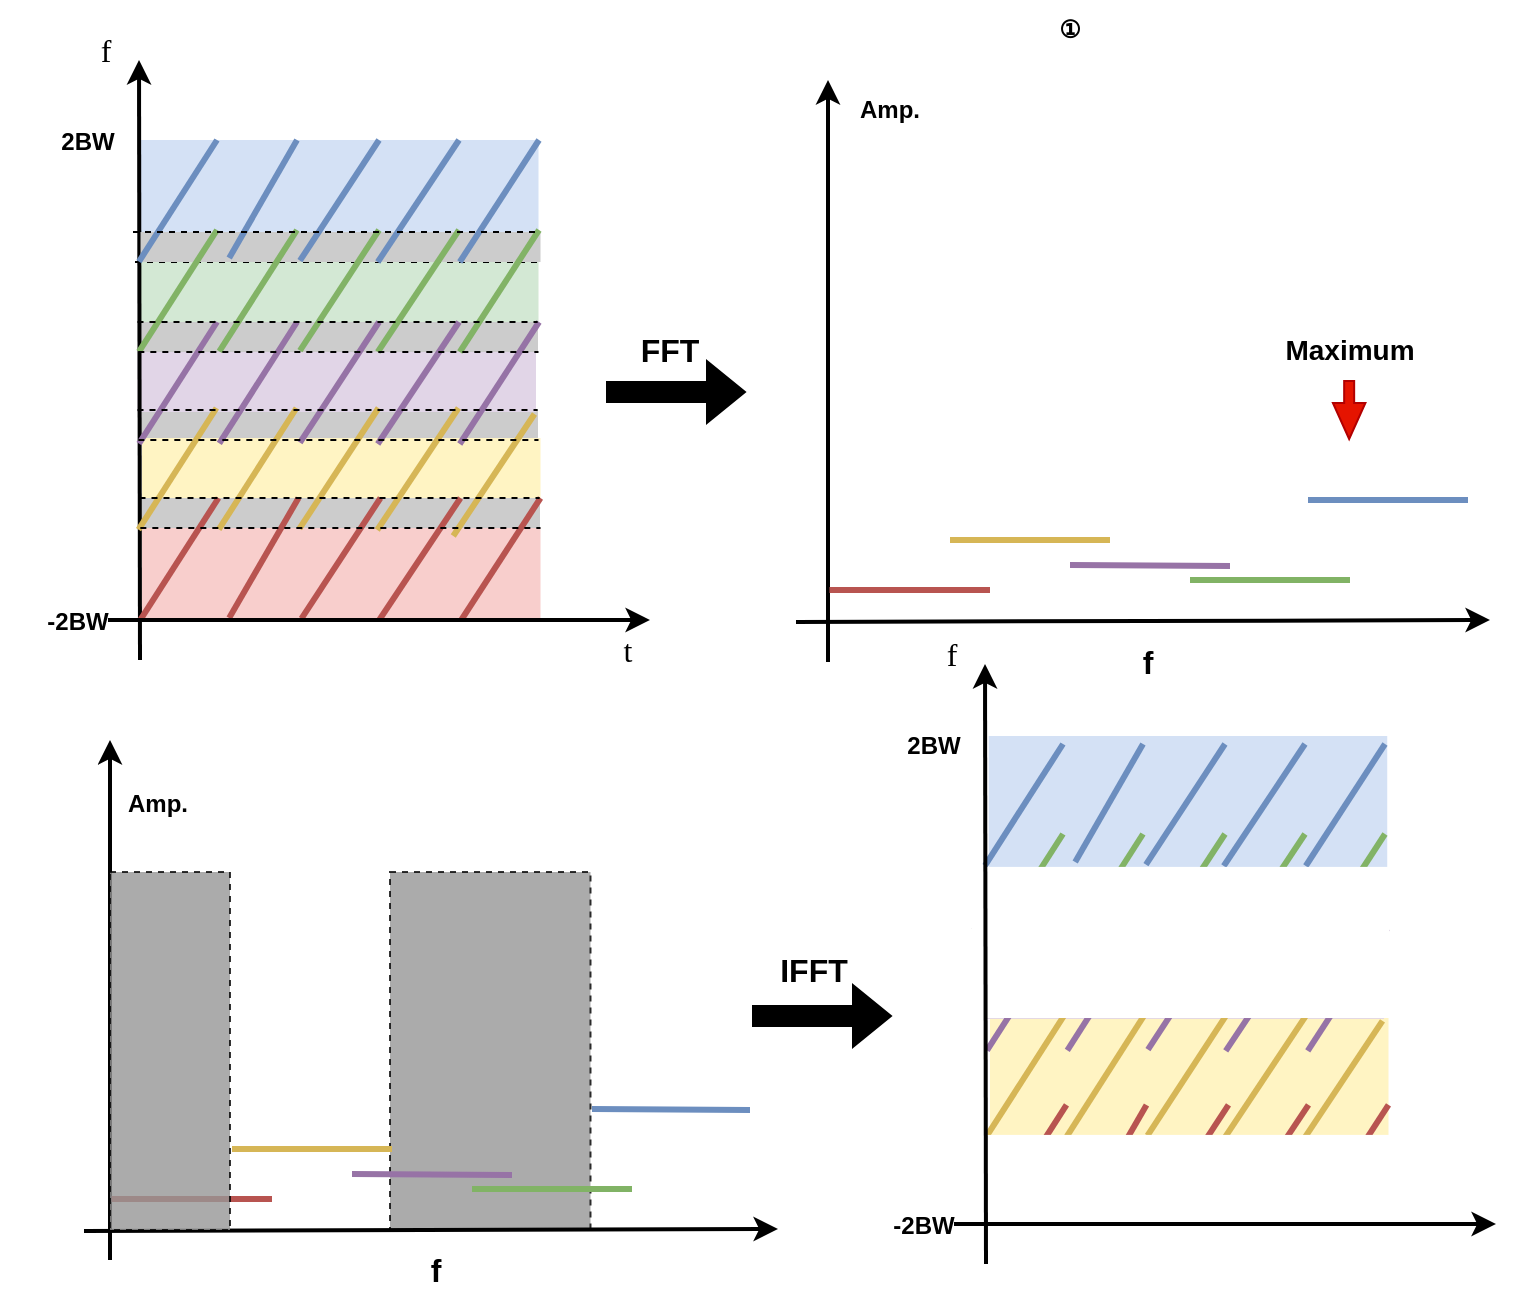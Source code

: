 <mxfile version="24.4.3" type="github">
  <diagram name="第 1 页" id="VxNEleHXGu8UuXWeugi7">
    <mxGraphModel dx="1297" dy="712" grid="1" gridSize="10" guides="1" tooltips="1" connect="1" arrows="1" fold="1" page="1" pageScale="1" pageWidth="827" pageHeight="1169" math="0" shadow="0">
      <root>
        <mxCell id="0" />
        <mxCell id="1" parent="0" />
        <mxCell id="XbkIyCVHTv0LO2_xPqWA-14" value="" style="group;strokeColor=default;fillColor=#969696;fontColor=#ffffff;container=0;dashed=1;opacity=80;" parent="1" vertex="1" connectable="0">
          <mxGeometry x="220" y="486" width="100.25" height="179" as="geometry" />
        </mxCell>
        <mxCell id="XbkIyCVHTv0LO2_xPqWA-61" value="&lt;b&gt;&lt;font style=&quot;font-size: 16px;&quot;&gt;FFT&lt;/font&gt;&lt;/b&gt;" style="text;strokeColor=none;align=center;fillColor=none;html=1;verticalAlign=middle;whiteSpace=wrap;rounded=0;" parent="1" vertex="1">
          <mxGeometry x="330" y="210" width="60" height="30" as="geometry" />
        </mxCell>
        <mxCell id="XbkIyCVHTv0LO2_xPqWA-70" value="" style="endArrow=classic;html=1;rounded=0;strokeWidth=2;" parent="1" edge="1">
          <mxGeometry width="50" height="50" relative="1" as="geometry">
            <mxPoint x="439" y="381" as="sourcePoint" />
            <mxPoint x="439" y="90" as="targetPoint" />
          </mxGeometry>
        </mxCell>
        <mxCell id="XbkIyCVHTv0LO2_xPqWA-98" value="" style="endArrow=classic;html=1;rounded=0;strokeWidth=2;" parent="1" edge="1">
          <mxGeometry width="50" height="50" relative="1" as="geometry">
            <mxPoint x="423" y="361" as="sourcePoint" />
            <mxPoint x="770" y="360" as="targetPoint" />
          </mxGeometry>
        </mxCell>
        <mxCell id="XbkIyCVHTv0LO2_xPqWA-100" value="&lt;font face=&quot;Helvetica&quot;&gt;&lt;b&gt;Amp.&lt;/b&gt;&lt;/font&gt;" style="text;strokeColor=none;align=center;fillColor=none;html=1;verticalAlign=middle;whiteSpace=wrap;rounded=0;" parent="1" vertex="1">
          <mxGeometry x="440" y="90" width="60" height="30" as="geometry" />
        </mxCell>
        <mxCell id="XbkIyCVHTv0LO2_xPqWA-101" value="&lt;font face=&quot;Helvetica&quot; style=&quot;font-size: 16px;&quot;&gt;&lt;b&gt;f&lt;/b&gt;&lt;/font&gt;" style="text;strokeColor=none;align=center;fillColor=none;html=1;verticalAlign=middle;whiteSpace=wrap;rounded=0;" parent="1" vertex="1">
          <mxGeometry x="584.75" y="373.5" width="28" height="14.5" as="geometry" />
        </mxCell>
        <mxCell id="XbkIyCVHTv0LO2_xPqWA-102" value="" style="endArrow=none;html=1;rounded=0;strokeWidth=3;strokeColor=#b85450;exitX=0.008;exitY=0.972;exitDx=0;exitDy=0;exitPerimeter=0;fillColor=#f8cecc;" parent="1" edge="1">
          <mxGeometry width="50" height="50" relative="1" as="geometry">
            <mxPoint x="439.752" y="345" as="sourcePoint" />
            <mxPoint x="520" y="345" as="targetPoint" />
          </mxGeometry>
        </mxCell>
        <mxCell id="XbkIyCVHTv0LO2_xPqWA-103" value="" style="endArrow=none;html=1;rounded=0;strokeWidth=3;strokeColor=#d6b656;exitX=0.008;exitY=0.972;exitDx=0;exitDy=0;exitPerimeter=0;fillColor=#f8cecc;" parent="1" edge="1">
          <mxGeometry width="50" height="50" relative="1" as="geometry">
            <mxPoint x="500.002" y="320" as="sourcePoint" />
            <mxPoint x="580" y="320" as="targetPoint" />
          </mxGeometry>
        </mxCell>
        <mxCell id="XbkIyCVHTv0LO2_xPqWA-104" value="" style="endArrow=none;html=1;rounded=0;strokeWidth=3;strokeColor=#9773a6;exitX=0.008;exitY=0.972;exitDx=0;exitDy=0;exitPerimeter=0;fillColor=#f8cecc;" parent="1" edge="1">
          <mxGeometry width="50" height="50" relative="1" as="geometry">
            <mxPoint x="560.002" y="332.5" as="sourcePoint" />
            <mxPoint x="640" y="333" as="targetPoint" />
          </mxGeometry>
        </mxCell>
        <mxCell id="XbkIyCVHTv0LO2_xPqWA-105" value="" style="endArrow=none;html=1;rounded=0;strokeWidth=3;strokeColor=#81b365;exitX=0.008;exitY=0.972;exitDx=0;exitDy=0;exitPerimeter=0;fillColor=#f8cecc;" parent="1" edge="1">
          <mxGeometry width="50" height="50" relative="1" as="geometry">
            <mxPoint x="620.002" y="340" as="sourcePoint" />
            <mxPoint x="700" y="340" as="targetPoint" />
          </mxGeometry>
        </mxCell>
        <mxCell id="XbkIyCVHTv0LO2_xPqWA-106" value="" style="endArrow=none;html=1;rounded=0;strokeWidth=3;strokeColor=#6c8ebf;exitX=0.008;exitY=0.972;exitDx=0;exitDy=0;exitPerimeter=0;fillColor=#f8cecc;" parent="1" edge="1">
          <mxGeometry width="50" height="50" relative="1" as="geometry">
            <mxPoint x="679.002" y="300" as="sourcePoint" />
            <mxPoint x="759" y="300" as="targetPoint" />
          </mxGeometry>
        </mxCell>
        <mxCell id="31BAXKI34DxPGChQAaCB-2" value="&lt;b&gt;①&lt;/b&gt;" style="text;strokeColor=none;align=center;fillColor=none;html=1;verticalAlign=middle;whiteSpace=wrap;rounded=0;" vertex="1" parent="1">
          <mxGeometry x="530" y="50" width="60" height="30" as="geometry" />
        </mxCell>
        <mxCell id="31BAXKI34DxPGChQAaCB-3" value="" style="endArrow=classic;html=1;rounded=0;strokeWidth=2;" edge="1" parent="1">
          <mxGeometry width="50" height="50" relative="1" as="geometry">
            <mxPoint x="80" y="680" as="sourcePoint" />
            <mxPoint x="80" y="420" as="targetPoint" />
          </mxGeometry>
        </mxCell>
        <mxCell id="31BAXKI34DxPGChQAaCB-4" value="" style="endArrow=classic;html=1;rounded=0;strokeWidth=2;" edge="1" parent="1">
          <mxGeometry width="50" height="50" relative="1" as="geometry">
            <mxPoint x="67" y="665.5" as="sourcePoint" />
            <mxPoint x="414" y="664.5" as="targetPoint" />
          </mxGeometry>
        </mxCell>
        <mxCell id="31BAXKI34DxPGChQAaCB-5" value="&lt;font face=&quot;Helvetica&quot;&gt;&lt;b&gt;Amp.&lt;/b&gt;&lt;/font&gt;" style="text;strokeColor=none;align=center;fillColor=none;html=1;verticalAlign=middle;whiteSpace=wrap;rounded=0;" vertex="1" parent="1">
          <mxGeometry x="74" y="436.5" width="60" height="30" as="geometry" />
        </mxCell>
        <mxCell id="31BAXKI34DxPGChQAaCB-6" value="&lt;font face=&quot;Helvetica&quot; style=&quot;font-size: 16px;&quot;&gt;&lt;b&gt;f&lt;/b&gt;&lt;/font&gt;" style="text;strokeColor=none;align=center;fillColor=none;html=1;verticalAlign=middle;whiteSpace=wrap;rounded=0;" vertex="1" parent="1">
          <mxGeometry x="228.75" y="678" width="28" height="14.5" as="geometry" />
        </mxCell>
        <mxCell id="31BAXKI34DxPGChQAaCB-7" value="" style="endArrow=none;html=1;rounded=0;strokeWidth=3;strokeColor=#b85450;exitX=0.008;exitY=0.972;exitDx=0;exitDy=0;exitPerimeter=0;fillColor=#f8cecc;" edge="1" parent="1">
          <mxGeometry width="50" height="50" relative="1" as="geometry">
            <mxPoint x="80.752" y="649.5" as="sourcePoint" />
            <mxPoint x="161" y="649.5" as="targetPoint" />
          </mxGeometry>
        </mxCell>
        <mxCell id="31BAXKI34DxPGChQAaCB-8" value="" style="endArrow=none;html=1;rounded=0;strokeWidth=3;strokeColor=#d6b656;exitX=0.008;exitY=0.972;exitDx=0;exitDy=0;exitPerimeter=0;fillColor=#f8cecc;" edge="1" parent="1">
          <mxGeometry width="50" height="50" relative="1" as="geometry">
            <mxPoint x="141.002" y="624.5" as="sourcePoint" />
            <mxPoint x="221" y="624.5" as="targetPoint" />
          </mxGeometry>
        </mxCell>
        <mxCell id="31BAXKI34DxPGChQAaCB-9" value="" style="endArrow=none;html=1;rounded=0;strokeWidth=3;strokeColor=#9773a6;exitX=0.008;exitY=0.972;exitDx=0;exitDy=0;exitPerimeter=0;fillColor=#f8cecc;" edge="1" parent="1">
          <mxGeometry width="50" height="50" relative="1" as="geometry">
            <mxPoint x="201.002" y="637" as="sourcePoint" />
            <mxPoint x="281" y="637.5" as="targetPoint" />
          </mxGeometry>
        </mxCell>
        <mxCell id="31BAXKI34DxPGChQAaCB-10" value="" style="endArrow=none;html=1;rounded=0;strokeWidth=3;strokeColor=#81b365;exitX=0.008;exitY=0.972;exitDx=0;exitDy=0;exitPerimeter=0;fillColor=#f8cecc;" edge="1" parent="1">
          <mxGeometry width="50" height="50" relative="1" as="geometry">
            <mxPoint x="261.002" y="644.5" as="sourcePoint" />
            <mxPoint x="341" y="644.5" as="targetPoint" />
          </mxGeometry>
        </mxCell>
        <mxCell id="31BAXKI34DxPGChQAaCB-11" value="" style="endArrow=none;html=1;rounded=0;strokeWidth=3;strokeColor=#6c8ebf;exitX=0.008;exitY=0.972;exitDx=0;exitDy=0;exitPerimeter=0;fillColor=#f8cecc;" edge="1" parent="1">
          <mxGeometry width="50" height="50" relative="1" as="geometry">
            <mxPoint x="321.002" y="604.5" as="sourcePoint" />
            <mxPoint x="400" y="605" as="targetPoint" />
          </mxGeometry>
        </mxCell>
        <mxCell id="31BAXKI34DxPGChQAaCB-12" value="&lt;b&gt;2BW&lt;/b&gt;" style="text;strokeColor=none;align=center;fillColor=none;html=1;verticalAlign=middle;whiteSpace=wrap;rounded=0;" vertex="1" parent="1">
          <mxGeometry x="38.5" y="105.5" width="60" height="30" as="geometry" />
        </mxCell>
        <mxCell id="31BAXKI34DxPGChQAaCB-13" value="&lt;font face=&quot;Times New Roman&quot; style=&quot;font-size: 16px;&quot;&gt;f&lt;/font&gt;" style="text;strokeColor=none;align=center;fillColor=none;html=1;verticalAlign=middle;whiteSpace=wrap;rounded=0;" vertex="1" parent="1">
          <mxGeometry x="47.5" y="60" width="60" height="30" as="geometry" />
        </mxCell>
        <mxCell id="31BAXKI34DxPGChQAaCB-14" value="" style="rounded=0;whiteSpace=wrap;html=1;strokeColor=none;container=0;" vertex="1" parent="1">
          <mxGeometry x="25" y="140" width="200.5" height="10" as="geometry" />
        </mxCell>
        <mxCell id="31BAXKI34DxPGChQAaCB-15" value="" style="group;strokeColor=none;" vertex="1" connectable="0" parent="1">
          <mxGeometry x="54.5" y="80" width="295.5" height="320" as="geometry" />
        </mxCell>
        <mxCell id="31BAXKI34DxPGChQAaCB-16" value="" style="group;strokeColor=none;fillColor=#CCCCCC;fontColor=#ffffff;container=0;" vertex="1" connectable="0" parent="31BAXKI34DxPGChQAaCB-15">
          <mxGeometry x="40.5" y="219" width="200" height="15" as="geometry" />
        </mxCell>
        <mxCell id="31BAXKI34DxPGChQAaCB-17" value="" style="group;strokeColor=none;fillColor=#CCCCCC;fontColor=#ffffff;container=0;" vertex="1" connectable="0" parent="31BAXKI34DxPGChQAaCB-15">
          <mxGeometry x="39.5" y="175" width="200" height="15" as="geometry" />
        </mxCell>
        <mxCell id="31BAXKI34DxPGChQAaCB-18" value="" style="group;strokeColor=none;fillColor=#CCCCCC;fontColor=#ffffff;container=0;" vertex="1" connectable="0" parent="31BAXKI34DxPGChQAaCB-15">
          <mxGeometry x="39.5" y="131" width="200" height="15" as="geometry" />
        </mxCell>
        <mxCell id="31BAXKI34DxPGChQAaCB-19" value="" style="rounded=0;whiteSpace=wrap;html=1;fillColor=#F8CECC;strokeColor=none;container=0;" vertex="1" parent="31BAXKI34DxPGChQAaCB-15">
          <mxGeometry x="41.502" y="234" width="199.25" height="45" as="geometry" />
        </mxCell>
        <mxCell id="31BAXKI34DxPGChQAaCB-20" value="" style="rounded=0;whiteSpace=wrap;html=1;fillColor=#FFF4C3;strokeColor=none;container=0;" vertex="1" parent="31BAXKI34DxPGChQAaCB-15">
          <mxGeometry x="41.502" y="189" width="199.25" height="30" as="geometry" />
        </mxCell>
        <mxCell id="31BAXKI34DxPGChQAaCB-21" value="" style="rounded=0;whiteSpace=wrap;html=1;fillColor=#E1D5E7;strokeColor=none;container=0;" vertex="1" parent="31BAXKI34DxPGChQAaCB-15">
          <mxGeometry x="39.252" y="146" width="199.25" height="30" as="geometry" />
        </mxCell>
        <mxCell id="31BAXKI34DxPGChQAaCB-22" value="" style="rounded=0;whiteSpace=wrap;html=1;fillColor=#D4E1F5;strokeColor=none;container=0;" vertex="1" parent="31BAXKI34DxPGChQAaCB-15">
          <mxGeometry x="40.502" y="40" width="199.25" height="46" as="geometry" />
        </mxCell>
        <mxCell id="31BAXKI34DxPGChQAaCB-23" value="" style="rounded=0;whiteSpace=wrap;html=1;fillColor=#D3E8D4;strokeColor=none;container=0;" vertex="1" parent="31BAXKI34DxPGChQAaCB-15">
          <mxGeometry x="40.502" y="101" width="199.25" height="30" as="geometry" />
        </mxCell>
        <mxCell id="31BAXKI34DxPGChQAaCB-24" value="" style="endArrow=none;dashed=1;html=1;rounded=0;strokeColor=#000000;" edge="1" parent="31BAXKI34DxPGChQAaCB-15">
          <mxGeometry width="50" height="50" relative="1" as="geometry">
            <mxPoint x="38" y="101" as="sourcePoint" />
            <mxPoint x="240" y="101" as="targetPoint" />
          </mxGeometry>
        </mxCell>
        <mxCell id="31BAXKI34DxPGChQAaCB-25" value="" style="endArrow=none;html=1;rounded=0;strokeWidth=3;strokeColor=#d6b656;fillColor=#fff2cc;" edge="1" parent="31BAXKI34DxPGChQAaCB-15">
          <mxGeometry width="50" height="50" relative="1" as="geometry">
            <mxPoint x="197.12" y="238" as="sourcePoint" />
            <mxPoint x="237.75" y="177" as="targetPoint" />
          </mxGeometry>
        </mxCell>
        <mxCell id="31BAXKI34DxPGChQAaCB-26" value="" style="endArrow=classic;html=1;rounded=0;strokeWidth=2;" edge="1" parent="31BAXKI34DxPGChQAaCB-15">
          <mxGeometry width="50" height="50" relative="1" as="geometry">
            <mxPoint x="40.5" y="300" as="sourcePoint" />
            <mxPoint x="40" as="targetPoint" />
          </mxGeometry>
        </mxCell>
        <mxCell id="31BAXKI34DxPGChQAaCB-27" value="" style="group;strokeColor=none;fillColor=#CCCCCC;fontColor=#ffffff;container=0;" vertex="1" connectable="0" parent="31BAXKI34DxPGChQAaCB-15">
          <mxGeometry x="40.75" y="86" width="200" height="15" as="geometry" />
        </mxCell>
        <mxCell id="31BAXKI34DxPGChQAaCB-30" value="" style="endArrow=none;html=1;rounded=0;strokeWidth=3;strokeColor=#6c8ebf;exitX=0.008;exitY=0.972;exitDx=0;exitDy=0;exitPerimeter=0;fillColor=#dae8fc;" edge="1" parent="31BAXKI34DxPGChQAaCB-15">
          <mxGeometry width="50" height="50" relative="1" as="geometry">
            <mxPoint x="40.002" y="100.76" as="sourcePoint" />
            <mxPoint x="79" y="40" as="targetPoint" />
          </mxGeometry>
        </mxCell>
        <mxCell id="31BAXKI34DxPGChQAaCB-31" value="" style="endArrow=none;html=1;rounded=0;strokeWidth=3;strokeColor=#6c8ebf;exitX=0.127;exitY=0.984;exitDx=0;exitDy=0;exitPerimeter=0;fillColor=#dae8fc;" edge="1" parent="31BAXKI34DxPGChQAaCB-15">
          <mxGeometry width="50" height="50" relative="1" as="geometry">
            <mxPoint x="85.08" y="99.04" as="sourcePoint" />
            <mxPoint x="119" y="40" as="targetPoint" />
          </mxGeometry>
        </mxCell>
        <mxCell id="31BAXKI34DxPGChQAaCB-32" value="" style="endArrow=none;html=1;rounded=0;strokeWidth=3;strokeColor=#6c8ebf;exitX=0.264;exitY=0.979;exitDx=0;exitDy=0;exitPerimeter=0;fillColor=#dae8fc;" edge="1" parent="31BAXKI34DxPGChQAaCB-15">
          <mxGeometry width="50" height="50" relative="1" as="geometry">
            <mxPoint x="120.476" y="100.32" as="sourcePoint" />
            <mxPoint x="160" y="40" as="targetPoint" />
          </mxGeometry>
        </mxCell>
        <mxCell id="31BAXKI34DxPGChQAaCB-33" value="" style="endArrow=none;html=1;rounded=0;strokeWidth=3;strokeColor=#6c8ebf;fillColor=#dae8fc;" edge="1" parent="31BAXKI34DxPGChQAaCB-15">
          <mxGeometry width="50" height="50" relative="1" as="geometry">
            <mxPoint x="159.37" y="101" as="sourcePoint" />
            <mxPoint x="200" y="40" as="targetPoint" />
          </mxGeometry>
        </mxCell>
        <mxCell id="31BAXKI34DxPGChQAaCB-34" value="" style="endArrow=none;html=1;rounded=0;strokeWidth=3;strokeColor=#6c8ebf;fillColor=#dae8fc;" edge="1" parent="31BAXKI34DxPGChQAaCB-15">
          <mxGeometry width="50" height="50" relative="1" as="geometry">
            <mxPoint x="200.37" y="101" as="sourcePoint" />
            <mxPoint x="240" y="40" as="targetPoint" />
          </mxGeometry>
        </mxCell>
        <mxCell id="31BAXKI34DxPGChQAaCB-35" value="" style="endArrow=none;html=1;rounded=0;strokeWidth=3;strokeColor=#82b366;exitX=0.008;exitY=0.972;exitDx=0;exitDy=0;exitPerimeter=0;fillColor=#d5e8d4;" edge="1" parent="31BAXKI34DxPGChQAaCB-15">
          <mxGeometry width="50" height="50" relative="1" as="geometry">
            <mxPoint x="40.002" y="145.76" as="sourcePoint" />
            <mxPoint x="79" y="85" as="targetPoint" />
          </mxGeometry>
        </mxCell>
        <mxCell id="31BAXKI34DxPGChQAaCB-36" value="" style="endArrow=none;html=1;rounded=0;strokeWidth=3;strokeColor=#82b366;exitX=0.127;exitY=0.984;exitDx=0;exitDy=0;exitPerimeter=0;fillColor=#d5e8d4;" edge="1" parent="31BAXKI34DxPGChQAaCB-15">
          <mxGeometry width="50" height="50" relative="1" as="geometry">
            <mxPoint x="80.153" y="145.72" as="sourcePoint" />
            <mxPoint x="119" y="85" as="targetPoint" />
          </mxGeometry>
        </mxCell>
        <mxCell id="31BAXKI34DxPGChQAaCB-37" value="" style="endArrow=none;html=1;rounded=0;strokeWidth=3;strokeColor=#82b366;exitX=0.264;exitY=0.979;exitDx=0;exitDy=0;exitPerimeter=0;fillColor=#d5e8d4;" edge="1" parent="31BAXKI34DxPGChQAaCB-15">
          <mxGeometry width="50" height="50" relative="1" as="geometry">
            <mxPoint x="120.476" y="145.32" as="sourcePoint" />
            <mxPoint x="160" y="85" as="targetPoint" />
          </mxGeometry>
        </mxCell>
        <mxCell id="31BAXKI34DxPGChQAaCB-38" value="" style="endArrow=none;html=1;rounded=0;strokeWidth=3;strokeColor=#82b366;fillColor=#d5e8d4;" edge="1" parent="31BAXKI34DxPGChQAaCB-15">
          <mxGeometry width="50" height="50" relative="1" as="geometry">
            <mxPoint x="159.37" y="146" as="sourcePoint" />
            <mxPoint x="200" y="85" as="targetPoint" />
          </mxGeometry>
        </mxCell>
        <mxCell id="31BAXKI34DxPGChQAaCB-39" value="" style="endArrow=none;html=1;rounded=0;strokeWidth=3;strokeColor=#82b366;fillColor=#d5e8d4;" edge="1" parent="31BAXKI34DxPGChQAaCB-15">
          <mxGeometry width="50" height="50" relative="1" as="geometry">
            <mxPoint x="200.37" y="146" as="sourcePoint" />
            <mxPoint x="240" y="85" as="targetPoint" />
          </mxGeometry>
        </mxCell>
        <mxCell id="31BAXKI34DxPGChQAaCB-40" value="" style="endArrow=none;html=1;rounded=0;strokeWidth=3;strokeColor=#9673a6;exitX=0.008;exitY=0.972;exitDx=0;exitDy=0;exitPerimeter=0;fillColor=#e1d5e7;" edge="1" parent="31BAXKI34DxPGChQAaCB-15">
          <mxGeometry width="50" height="50" relative="1" as="geometry">
            <mxPoint x="40.002" y="191.76" as="sourcePoint" />
            <mxPoint x="79" y="131" as="targetPoint" />
          </mxGeometry>
        </mxCell>
        <mxCell id="31BAXKI34DxPGChQAaCB-41" value="" style="endArrow=none;html=1;rounded=0;strokeWidth=3;strokeColor=#9673a6;exitX=0.127;exitY=0.984;exitDx=0;exitDy=0;exitPerimeter=0;fillColor=#e1d5e7;" edge="1" parent="31BAXKI34DxPGChQAaCB-15">
          <mxGeometry width="50" height="50" relative="1" as="geometry">
            <mxPoint x="80.153" y="191.72" as="sourcePoint" />
            <mxPoint x="119" y="131" as="targetPoint" />
          </mxGeometry>
        </mxCell>
        <mxCell id="31BAXKI34DxPGChQAaCB-42" value="" style="endArrow=none;html=1;rounded=0;strokeWidth=3;strokeColor=#9673a6;exitX=0.264;exitY=0.979;exitDx=0;exitDy=0;exitPerimeter=0;fillColor=#e1d5e7;" edge="1" parent="31BAXKI34DxPGChQAaCB-15">
          <mxGeometry width="50" height="50" relative="1" as="geometry">
            <mxPoint x="120.476" y="191.32" as="sourcePoint" />
            <mxPoint x="160" y="131" as="targetPoint" />
          </mxGeometry>
        </mxCell>
        <mxCell id="31BAXKI34DxPGChQAaCB-43" value="" style="endArrow=none;html=1;rounded=0;strokeWidth=3;strokeColor=#9673a6;fillColor=#e1d5e7;" edge="1" parent="31BAXKI34DxPGChQAaCB-15">
          <mxGeometry width="50" height="50" relative="1" as="geometry">
            <mxPoint x="159.37" y="192" as="sourcePoint" />
            <mxPoint x="200" y="131" as="targetPoint" />
          </mxGeometry>
        </mxCell>
        <mxCell id="31BAXKI34DxPGChQAaCB-44" value="" style="endArrow=none;html=1;rounded=0;strokeWidth=3;strokeColor=#9673a6;fillColor=#e1d5e7;" edge="1" parent="31BAXKI34DxPGChQAaCB-15">
          <mxGeometry width="50" height="50" relative="1" as="geometry">
            <mxPoint x="200.37" y="192" as="sourcePoint" />
            <mxPoint x="240" y="131" as="targetPoint" />
          </mxGeometry>
        </mxCell>
        <mxCell id="31BAXKI34DxPGChQAaCB-45" value="" style="endArrow=none;html=1;rounded=0;strokeWidth=3;strokeColor=#d6b656;exitX=0.008;exitY=0.972;exitDx=0;exitDy=0;exitPerimeter=0;fillColor=#fff2cc;" edge="1" parent="31BAXKI34DxPGChQAaCB-15">
          <mxGeometry width="50" height="50" relative="1" as="geometry">
            <mxPoint x="39.752" y="234.76" as="sourcePoint" />
            <mxPoint x="78.75" y="174" as="targetPoint" />
          </mxGeometry>
        </mxCell>
        <mxCell id="31BAXKI34DxPGChQAaCB-46" value="" style="endArrow=none;html=1;rounded=0;strokeWidth=3;strokeColor=#d6b656;exitX=0.127;exitY=0.984;exitDx=0;exitDy=0;exitPerimeter=0;fillColor=#fff2cc;" edge="1" parent="31BAXKI34DxPGChQAaCB-15">
          <mxGeometry width="50" height="50" relative="1" as="geometry">
            <mxPoint x="79.903" y="234.72" as="sourcePoint" />
            <mxPoint x="118.75" y="174" as="targetPoint" />
          </mxGeometry>
        </mxCell>
        <mxCell id="31BAXKI34DxPGChQAaCB-47" value="" style="endArrow=none;html=1;rounded=0;strokeWidth=3;strokeColor=#d6b656;exitX=0.264;exitY=0.979;exitDx=0;exitDy=0;exitPerimeter=0;fillColor=#fff2cc;" edge="1" parent="31BAXKI34DxPGChQAaCB-15">
          <mxGeometry width="50" height="50" relative="1" as="geometry">
            <mxPoint x="120.226" y="234.32" as="sourcePoint" />
            <mxPoint x="159.75" y="174" as="targetPoint" />
          </mxGeometry>
        </mxCell>
        <mxCell id="31BAXKI34DxPGChQAaCB-48" value="" style="endArrow=none;html=1;rounded=0;strokeWidth=3;strokeColor=#d6b656;fillColor=#fff2cc;" edge="1" parent="31BAXKI34DxPGChQAaCB-15">
          <mxGeometry width="50" height="50" relative="1" as="geometry">
            <mxPoint x="159.12" y="235" as="sourcePoint" />
            <mxPoint x="199.75" y="174" as="targetPoint" />
          </mxGeometry>
        </mxCell>
        <mxCell id="31BAXKI34DxPGChQAaCB-49" value="" style="endArrow=none;html=1;rounded=0;strokeWidth=3;strokeColor=#b85450;exitX=0.008;exitY=0.972;exitDx=0;exitDy=0;exitPerimeter=0;fillColor=#f8cecc;" edge="1" parent="31BAXKI34DxPGChQAaCB-15">
          <mxGeometry width="50" height="50" relative="1" as="geometry">
            <mxPoint x="40.752" y="279.76" as="sourcePoint" />
            <mxPoint x="79.75" y="219" as="targetPoint" />
          </mxGeometry>
        </mxCell>
        <mxCell id="31BAXKI34DxPGChQAaCB-50" value="" style="endArrow=none;html=1;rounded=0;strokeWidth=3;strokeColor=#b85450;exitX=0.127;exitY=0.984;exitDx=0;exitDy=0;exitPerimeter=0;fillColor=#f8cecc;" edge="1" parent="31BAXKI34DxPGChQAaCB-15">
          <mxGeometry width="50" height="50" relative="1" as="geometry">
            <mxPoint x="85.08" y="279.04" as="sourcePoint" />
            <mxPoint x="119.75" y="219" as="targetPoint" />
          </mxGeometry>
        </mxCell>
        <mxCell id="31BAXKI34DxPGChQAaCB-51" value="" style="endArrow=none;html=1;rounded=0;strokeWidth=3;strokeColor=#b85450;exitX=0.264;exitY=0.979;exitDx=0;exitDy=0;exitPerimeter=0;fillColor=#f8cecc;" edge="1" parent="31BAXKI34DxPGChQAaCB-15">
          <mxGeometry width="50" height="50" relative="1" as="geometry">
            <mxPoint x="121.226" y="279.32" as="sourcePoint" />
            <mxPoint x="160.75" y="219" as="targetPoint" />
          </mxGeometry>
        </mxCell>
        <mxCell id="31BAXKI34DxPGChQAaCB-52" value="" style="endArrow=none;html=1;rounded=0;strokeWidth=3;strokeColor=#b85450;fillColor=#f8cecc;" edge="1" parent="31BAXKI34DxPGChQAaCB-15">
          <mxGeometry width="50" height="50" relative="1" as="geometry">
            <mxPoint x="160.12" y="280" as="sourcePoint" />
            <mxPoint x="200.75" y="219" as="targetPoint" />
          </mxGeometry>
        </mxCell>
        <mxCell id="31BAXKI34DxPGChQAaCB-53" value="" style="endArrow=none;html=1;rounded=0;strokeWidth=3;strokeColor=#b85450;fillColor=#f8cecc;" edge="1" parent="31BAXKI34DxPGChQAaCB-15">
          <mxGeometry width="50" height="50" relative="1" as="geometry">
            <mxPoint x="201.12" y="280" as="sourcePoint" />
            <mxPoint x="240.75" y="219" as="targetPoint" />
          </mxGeometry>
        </mxCell>
        <mxCell id="31BAXKI34DxPGChQAaCB-54" value="" style="endArrow=none;html=1;rounded=0;strokeWidth=3;strokeColor=#6c8ebf;exitX=0.127;exitY=0.984;exitDx=0;exitDy=0;exitPerimeter=0;fillColor=#dae8fc;" edge="1" parent="31BAXKI34DxPGChQAaCB-15">
          <mxGeometry width="50" height="50" relative="1" as="geometry">
            <mxPoint x="80.153" y="100.72" as="sourcePoint" />
            <mxPoint x="80.618" y="100.0" as="targetPoint" />
          </mxGeometry>
        </mxCell>
        <mxCell id="31BAXKI34DxPGChQAaCB-57" value="" style="endArrow=none;html=1;rounded=0;strokeWidth=3;strokeColor=#b85450;exitX=0.127;exitY=0.984;exitDx=0;exitDy=0;exitPerimeter=0;fillColor=#f8cecc;" edge="1" parent="31BAXKI34DxPGChQAaCB-15">
          <mxGeometry width="50" height="50" relative="1" as="geometry">
            <mxPoint x="80.903" y="279.72" as="sourcePoint" />
            <mxPoint x="80.723" y="280" as="targetPoint" />
          </mxGeometry>
        </mxCell>
        <mxCell id="31BAXKI34DxPGChQAaCB-58" value="" style="endArrow=none;dashed=1;html=1;rounded=0;strokeColor=#000000;" edge="1" parent="31BAXKI34DxPGChQAaCB-15">
          <mxGeometry width="50" height="50" relative="1" as="geometry">
            <mxPoint x="37" y="86" as="sourcePoint" />
            <mxPoint x="240" y="86" as="targetPoint" />
          </mxGeometry>
        </mxCell>
        <mxCell id="31BAXKI34DxPGChQAaCB-59" value="" style="endArrow=classic;html=1;rounded=0;strokeWidth=2;" edge="1" parent="31BAXKI34DxPGChQAaCB-15">
          <mxGeometry width="50" height="50" relative="1" as="geometry">
            <mxPoint x="24.5" y="280" as="sourcePoint" />
            <mxPoint x="295.5" y="280" as="targetPoint" />
          </mxGeometry>
        </mxCell>
        <mxCell id="31BAXKI34DxPGChQAaCB-60" value="" style="endArrow=none;dashed=1;html=1;rounded=0;strokeColor=#000000;" edge="1" parent="31BAXKI34DxPGChQAaCB-15">
          <mxGeometry width="50" height="50" relative="1" as="geometry">
            <mxPoint x="40.252" y="219" as="sourcePoint" />
            <mxPoint x="240.337" y="219" as="targetPoint" />
          </mxGeometry>
        </mxCell>
        <mxCell id="31BAXKI34DxPGChQAaCB-61" value="" style="endArrow=none;dashed=1;html=1;rounded=0;strokeColor=#000000;" edge="1" parent="31BAXKI34DxPGChQAaCB-15">
          <mxGeometry width="50" height="50" relative="1" as="geometry">
            <mxPoint x="40.667" y="234" as="sourcePoint" />
            <mxPoint x="240.752" y="234" as="targetPoint" />
          </mxGeometry>
        </mxCell>
        <mxCell id="31BAXKI34DxPGChQAaCB-62" value="" style="endArrow=none;dashed=1;html=1;rounded=0;strokeColor=#000000;" edge="1" parent="31BAXKI34DxPGChQAaCB-15">
          <mxGeometry width="50" height="50" relative="1" as="geometry">
            <mxPoint x="39.252" y="175" as="sourcePoint" />
            <mxPoint x="239.337" y="175" as="targetPoint" />
          </mxGeometry>
        </mxCell>
        <mxCell id="31BAXKI34DxPGChQAaCB-63" value="" style="endArrow=none;dashed=1;html=1;rounded=0;strokeColor=#000000;" edge="1" parent="31BAXKI34DxPGChQAaCB-15">
          <mxGeometry width="50" height="50" relative="1" as="geometry">
            <mxPoint x="39.667" y="190" as="sourcePoint" />
            <mxPoint x="239.752" y="190" as="targetPoint" />
          </mxGeometry>
        </mxCell>
        <mxCell id="31BAXKI34DxPGChQAaCB-64" value="" style="endArrow=none;dashed=1;html=1;rounded=0;strokeColor=#000000;" edge="1" parent="31BAXKI34DxPGChQAaCB-15">
          <mxGeometry width="50" height="50" relative="1" as="geometry">
            <mxPoint x="39.252" y="131" as="sourcePoint" />
            <mxPoint x="239.337" y="131" as="targetPoint" />
          </mxGeometry>
        </mxCell>
        <mxCell id="31BAXKI34DxPGChQAaCB-65" value="" style="endArrow=none;dashed=1;html=1;rounded=0;strokeColor=#000000;" edge="1" parent="31BAXKI34DxPGChQAaCB-15">
          <mxGeometry width="50" height="50" relative="1" as="geometry">
            <mxPoint x="39.667" y="146" as="sourcePoint" />
            <mxPoint x="239.752" y="146" as="targetPoint" />
          </mxGeometry>
        </mxCell>
        <mxCell id="31BAXKI34DxPGChQAaCB-68" value="&lt;b&gt;-2BW&lt;/b&gt;" style="text;strokeColor=none;align=center;fillColor=none;html=1;verticalAlign=middle;whiteSpace=wrap;rounded=0;" vertex="1" parent="31BAXKI34DxPGChQAaCB-15">
          <mxGeometry x="-20.75" y="266" width="60" height="30" as="geometry" />
        </mxCell>
        <mxCell id="31BAXKI34DxPGChQAaCB-70" value="&lt;font face=&quot;Times New Roman&quot; style=&quot;font-size: 16px;&quot;&gt;t&lt;/font&gt;" style="text;strokeColor=none;align=center;fillColor=none;html=1;verticalAlign=middle;whiteSpace=wrap;rounded=0;" vertex="1" parent="1">
          <mxGeometry x="309" y="360" width="60" height="30" as="geometry" />
        </mxCell>
        <mxCell id="31BAXKI34DxPGChQAaCB-77" value="&lt;b style=&quot;&quot;&gt;&lt;font style=&quot;font-size: 14px;&quot;&gt;Maximum&lt;/font&gt;&lt;/b&gt;" style="text;strokeColor=none;align=center;fillColor=none;html=1;verticalAlign=middle;whiteSpace=wrap;rounded=0;" vertex="1" parent="1">
          <mxGeometry x="670" y="210" width="60" height="30" as="geometry" />
        </mxCell>
        <mxCell id="31BAXKI34DxPGChQAaCB-78" value="" style="shape=flexArrow;endArrow=classic;html=1;rounded=0;width=5;endSize=5.67;endWidth=10.241;fillColor=#e51400;strokeColor=#B20000;" edge="1" parent="1">
          <mxGeometry width="50" height="50" relative="1" as="geometry">
            <mxPoint x="699.58" y="240" as="sourcePoint" />
            <mxPoint x="699.58" y="270" as="targetPoint" />
          </mxGeometry>
        </mxCell>
        <mxCell id="31BAXKI34DxPGChQAaCB-80" value="&lt;b&gt;&lt;font style=&quot;font-size: 16px;&quot;&gt;IFFT&lt;/font&gt;&lt;/b&gt;" style="text;strokeColor=none;align=center;fillColor=none;html=1;verticalAlign=middle;whiteSpace=wrap;rounded=0;" vertex="1" parent="1">
          <mxGeometry x="401.5" y="520" width="60" height="30" as="geometry" />
        </mxCell>
        <mxCell id="31BAXKI34DxPGChQAaCB-81" value="&lt;b&gt;2BW&lt;/b&gt;" style="text;strokeColor=none;align=center;fillColor=none;html=1;verticalAlign=middle;whiteSpace=wrap;rounded=0;" vertex="1" parent="1">
          <mxGeometry x="461.5" y="407.5" width="60" height="30" as="geometry" />
        </mxCell>
        <mxCell id="31BAXKI34DxPGChQAaCB-82" value="&lt;font face=&quot;Times New Roman&quot; style=&quot;font-size: 16px;&quot;&gt;f&lt;/font&gt;" style="text;strokeColor=none;align=center;fillColor=none;html=1;verticalAlign=middle;whiteSpace=wrap;rounded=0;" vertex="1" parent="1">
          <mxGeometry x="470.5" y="362" width="60" height="30" as="geometry" />
        </mxCell>
        <mxCell id="31BAXKI34DxPGChQAaCB-83" value="" style="rounded=0;whiteSpace=wrap;html=1;strokeColor=none;container=0;" vertex="1" parent="1">
          <mxGeometry x="448" y="442" width="200.5" height="10" as="geometry" />
        </mxCell>
        <mxCell id="31BAXKI34DxPGChQAaCB-90" value="" style="rounded=0;whiteSpace=wrap;html=1;fillColor=#D4E1F5;strokeColor=none;container=0;" vertex="1" parent="1">
          <mxGeometry x="519.37" y="418" width="199.25" height="68" as="geometry" />
        </mxCell>
        <mxCell id="31BAXKI34DxPGChQAaCB-96" value="" style="endArrow=none;html=1;rounded=0;strokeWidth=3;strokeColor=#6c8ebf;exitX=0.008;exitY=0.972;exitDx=0;exitDy=0;exitPerimeter=0;fillColor=#dae8fc;" edge="1" parent="1">
          <mxGeometry width="50" height="50" relative="1" as="geometry">
            <mxPoint x="517.502" y="482.76" as="sourcePoint" />
            <mxPoint x="556.5" y="422" as="targetPoint" />
          </mxGeometry>
        </mxCell>
        <mxCell id="31BAXKI34DxPGChQAaCB-97" value="" style="endArrow=none;html=1;rounded=0;strokeWidth=3;strokeColor=#6c8ebf;exitX=0.127;exitY=0.984;exitDx=0;exitDy=0;exitPerimeter=0;fillColor=#dae8fc;" edge="1" parent="1">
          <mxGeometry width="50" height="50" relative="1" as="geometry">
            <mxPoint x="562.58" y="481.04" as="sourcePoint" />
            <mxPoint x="596.5" y="422" as="targetPoint" />
          </mxGeometry>
        </mxCell>
        <mxCell id="31BAXKI34DxPGChQAaCB-98" value="" style="endArrow=none;html=1;rounded=0;strokeWidth=3;strokeColor=#6c8ebf;exitX=0.264;exitY=0.979;exitDx=0;exitDy=0;exitPerimeter=0;fillColor=#dae8fc;" edge="1" parent="1">
          <mxGeometry width="50" height="50" relative="1" as="geometry">
            <mxPoint x="597.976" y="482.32" as="sourcePoint" />
            <mxPoint x="637.5" y="422" as="targetPoint" />
          </mxGeometry>
        </mxCell>
        <mxCell id="31BAXKI34DxPGChQAaCB-99" value="" style="endArrow=none;html=1;rounded=0;strokeWidth=3;strokeColor=#6c8ebf;fillColor=#dae8fc;" edge="1" parent="1">
          <mxGeometry width="50" height="50" relative="1" as="geometry">
            <mxPoint x="636.87" y="483" as="sourcePoint" />
            <mxPoint x="677.5" y="422" as="targetPoint" />
          </mxGeometry>
        </mxCell>
        <mxCell id="31BAXKI34DxPGChQAaCB-100" value="" style="endArrow=none;html=1;rounded=0;strokeWidth=3;strokeColor=#6c8ebf;fillColor=#dae8fc;" edge="1" parent="1">
          <mxGeometry width="50" height="50" relative="1" as="geometry">
            <mxPoint x="677.87" y="483" as="sourcePoint" />
            <mxPoint x="717.5" y="422" as="targetPoint" />
          </mxGeometry>
        </mxCell>
        <mxCell id="31BAXKI34DxPGChQAaCB-101" value="" style="endArrow=none;html=1;rounded=0;strokeWidth=3;strokeColor=#82b366;exitX=0.008;exitY=0.972;exitDx=0;exitDy=0;exitPerimeter=0;fillColor=#d5e8d4;" edge="1" parent="1">
          <mxGeometry width="50" height="50" relative="1" as="geometry">
            <mxPoint x="517.502" y="527.76" as="sourcePoint" />
            <mxPoint x="556.5" y="467" as="targetPoint" />
          </mxGeometry>
        </mxCell>
        <mxCell id="31BAXKI34DxPGChQAaCB-102" value="" style="endArrow=none;html=1;rounded=0;strokeWidth=3;strokeColor=#82b366;exitX=0.127;exitY=0.984;exitDx=0;exitDy=0;exitPerimeter=0;fillColor=#d5e8d4;" edge="1" parent="1">
          <mxGeometry width="50" height="50" relative="1" as="geometry">
            <mxPoint x="557.653" y="527.72" as="sourcePoint" />
            <mxPoint x="596.5" y="467" as="targetPoint" />
          </mxGeometry>
        </mxCell>
        <mxCell id="31BAXKI34DxPGChQAaCB-103" value="" style="endArrow=none;html=1;rounded=0;strokeWidth=3;strokeColor=#82b366;exitX=0.264;exitY=0.979;exitDx=0;exitDy=0;exitPerimeter=0;fillColor=#d5e8d4;" edge="1" parent="1">
          <mxGeometry width="50" height="50" relative="1" as="geometry">
            <mxPoint x="597.976" y="527.32" as="sourcePoint" />
            <mxPoint x="637.5" y="467" as="targetPoint" />
          </mxGeometry>
        </mxCell>
        <mxCell id="31BAXKI34DxPGChQAaCB-104" value="" style="endArrow=none;html=1;rounded=0;strokeWidth=3;strokeColor=#82b366;fillColor=#d5e8d4;" edge="1" parent="1">
          <mxGeometry width="50" height="50" relative="1" as="geometry">
            <mxPoint x="636.87" y="528" as="sourcePoint" />
            <mxPoint x="677.5" y="467" as="targetPoint" />
          </mxGeometry>
        </mxCell>
        <mxCell id="31BAXKI34DxPGChQAaCB-105" value="" style="endArrow=none;html=1;rounded=0;strokeWidth=3;strokeColor=#82b366;fillColor=#d5e8d4;" edge="1" parent="1">
          <mxGeometry width="50" height="50" relative="1" as="geometry">
            <mxPoint x="677.87" y="528" as="sourcePoint" />
            <mxPoint x="717.5" y="467" as="targetPoint" />
          </mxGeometry>
        </mxCell>
        <mxCell id="31BAXKI34DxPGChQAaCB-120" value="" style="endArrow=none;html=1;rounded=0;strokeWidth=3;strokeColor=#6c8ebf;exitX=0.127;exitY=0.984;exitDx=0;exitDy=0;exitPerimeter=0;fillColor=#dae8fc;" edge="1" parent="1">
          <mxGeometry width="50" height="50" relative="1" as="geometry">
            <mxPoint x="557.653" y="482.72" as="sourcePoint" />
            <mxPoint x="558.118" y="482.0" as="targetPoint" />
          </mxGeometry>
        </mxCell>
        <mxCell id="31BAXKI34DxPGChQAaCB-130" value="&lt;b&gt;-2BW&lt;/b&gt;" style="text;strokeColor=none;align=center;fillColor=none;html=1;verticalAlign=middle;whiteSpace=wrap;rounded=0;" vertex="1" parent="1">
          <mxGeometry x="456.75" y="648" width="60" height="30" as="geometry" />
        </mxCell>
        <mxCell id="31BAXKI34DxPGChQAaCB-131" value="" style="shape=flexArrow;endArrow=classic;html=1;rounded=0;fillColor=#000000;strokeColor=#000000;" edge="1" parent="1">
          <mxGeometry width="50" height="50" relative="1" as="geometry">
            <mxPoint x="328" y="246" as="sourcePoint" />
            <mxPoint x="398" y="246" as="targetPoint" />
          </mxGeometry>
        </mxCell>
        <mxCell id="31BAXKI34DxPGChQAaCB-132" value="" style="shape=flexArrow;endArrow=classic;html=1;rounded=0;fillColor=#000000;strokeColor=#000000;" edge="1" parent="1">
          <mxGeometry width="50" height="50" relative="1" as="geometry">
            <mxPoint x="401" y="558.0" as="sourcePoint" />
            <mxPoint x="471" y="558.0" as="targetPoint" />
          </mxGeometry>
        </mxCell>
        <mxCell id="31BAXKI34DxPGChQAaCB-133" value="" style="group;strokeColor=default;fillColor=#969696;fontColor=#ffffff;container=0;dashed=1;opacity=80;" vertex="1" connectable="0" parent="1">
          <mxGeometry x="80" y="486" width="60" height="179" as="geometry" />
        </mxCell>
        <mxCell id="31BAXKI34DxPGChQAaCB-148" value="" style="group;strokeColor=none;fillColor=#CCCCCC;fontColor=#ffffff;container=0;" vertex="1" connectable="0" parent="1">
          <mxGeometry x="518" y="514.45" width="200" height="15" as="geometry" />
        </mxCell>
        <mxCell id="31BAXKI34DxPGChQAaCB-149" value="" style="rounded=0;whiteSpace=wrap;html=1;fillColor=#F8CECC;strokeColor=none;container=0;" vertex="1" parent="1">
          <mxGeometry x="520.002" y="617.45" width="199.25" height="45" as="geometry" />
        </mxCell>
        <mxCell id="31BAXKI34DxPGChQAaCB-150" value="" style="rounded=0;whiteSpace=wrap;html=1;fillColor=#FFF4C3;strokeColor=none;container=0;" vertex="1" parent="1">
          <mxGeometry x="520" y="550" width="199.25" height="70" as="geometry" />
        </mxCell>
        <mxCell id="31BAXKI34DxPGChQAaCB-151" value="" style="rounded=0;whiteSpace=wrap;html=1;fillColor=#E1D5E7;strokeColor=none;container=0;" vertex="1" parent="1">
          <mxGeometry x="517.752" y="529.45" width="199.25" height="30" as="geometry" />
        </mxCell>
        <mxCell id="31BAXKI34DxPGChQAaCB-152" value="" style="rounded=0;whiteSpace=wrap;html=1;fillColor=#D3E8D4;strokeColor=none;container=0;" vertex="1" parent="1">
          <mxGeometry x="519.002" y="484.45" width="199.25" height="30" as="geometry" />
        </mxCell>
        <mxCell id="31BAXKI34DxPGChQAaCB-153" value="" style="endArrow=none;dashed=1;html=1;rounded=0;strokeColor=#000000;" edge="1" parent="1">
          <mxGeometry width="50" height="50" relative="1" as="geometry">
            <mxPoint x="516.5" y="484.45" as="sourcePoint" />
            <mxPoint x="718.5" y="484.45" as="targetPoint" />
          </mxGeometry>
        </mxCell>
        <mxCell id="31BAXKI34DxPGChQAaCB-154" value="" style="endArrow=none;html=1;rounded=0;strokeWidth=3;strokeColor=#d6b656;fillColor=#fff2cc;" edge="1" parent="1">
          <mxGeometry width="50" height="50" relative="1" as="geometry">
            <mxPoint x="675.62" y="621.45" as="sourcePoint" />
            <mxPoint x="716.25" y="560.45" as="targetPoint" />
          </mxGeometry>
        </mxCell>
        <mxCell id="31BAXKI34DxPGChQAaCB-161" value="" style="endArrow=none;html=1;rounded=0;strokeWidth=3;strokeColor=#9673a6;exitX=0.008;exitY=0.972;exitDx=0;exitDy=0;exitPerimeter=0;fillColor=#e1d5e7;" edge="1" parent="1">
          <mxGeometry width="50" height="50" relative="1" as="geometry">
            <mxPoint x="518.502" y="575.21" as="sourcePoint" />
            <mxPoint x="557.5" y="514.45" as="targetPoint" />
          </mxGeometry>
        </mxCell>
        <mxCell id="31BAXKI34DxPGChQAaCB-162" value="" style="endArrow=none;html=1;rounded=0;strokeWidth=3;strokeColor=#9673a6;exitX=0.127;exitY=0.984;exitDx=0;exitDy=0;exitPerimeter=0;fillColor=#e1d5e7;" edge="1" parent="1">
          <mxGeometry width="50" height="50" relative="1" as="geometry">
            <mxPoint x="558.653" y="575.17" as="sourcePoint" />
            <mxPoint x="597.5" y="514.45" as="targetPoint" />
          </mxGeometry>
        </mxCell>
        <mxCell id="31BAXKI34DxPGChQAaCB-163" value="" style="endArrow=none;html=1;rounded=0;strokeWidth=3;strokeColor=#9673a6;exitX=0.264;exitY=0.979;exitDx=0;exitDy=0;exitPerimeter=0;fillColor=#e1d5e7;" edge="1" parent="1">
          <mxGeometry width="50" height="50" relative="1" as="geometry">
            <mxPoint x="598.976" y="574.77" as="sourcePoint" />
            <mxPoint x="638.5" y="514.45" as="targetPoint" />
          </mxGeometry>
        </mxCell>
        <mxCell id="31BAXKI34DxPGChQAaCB-164" value="" style="endArrow=none;html=1;rounded=0;strokeWidth=3;strokeColor=#9673a6;fillColor=#e1d5e7;" edge="1" parent="1">
          <mxGeometry width="50" height="50" relative="1" as="geometry">
            <mxPoint x="637.87" y="575.45" as="sourcePoint" />
            <mxPoint x="678.5" y="514.45" as="targetPoint" />
          </mxGeometry>
        </mxCell>
        <mxCell id="31BAXKI34DxPGChQAaCB-165" value="" style="endArrow=none;html=1;rounded=0;strokeWidth=3;strokeColor=#9673a6;fillColor=#e1d5e7;" edge="1" parent="1">
          <mxGeometry width="50" height="50" relative="1" as="geometry">
            <mxPoint x="678.87" y="575.45" as="sourcePoint" />
            <mxPoint x="718.5" y="514.45" as="targetPoint" />
          </mxGeometry>
        </mxCell>
        <mxCell id="31BAXKI34DxPGChQAaCB-166" value="" style="endArrow=none;html=1;rounded=0;strokeWidth=3;strokeColor=#d6b656;exitX=0.008;exitY=0.972;exitDx=0;exitDy=0;exitPerimeter=0;fillColor=#fff2cc;" edge="1" parent="1">
          <mxGeometry width="50" height="50" relative="1" as="geometry">
            <mxPoint x="518.252" y="618.21" as="sourcePoint" />
            <mxPoint x="557.25" y="557.45" as="targetPoint" />
          </mxGeometry>
        </mxCell>
        <mxCell id="31BAXKI34DxPGChQAaCB-167" value="" style="endArrow=none;html=1;rounded=0;strokeWidth=3;strokeColor=#d6b656;exitX=0.127;exitY=0.984;exitDx=0;exitDy=0;exitPerimeter=0;fillColor=#fff2cc;" edge="1" parent="1">
          <mxGeometry width="50" height="50" relative="1" as="geometry">
            <mxPoint x="558.403" y="618.17" as="sourcePoint" />
            <mxPoint x="597.25" y="557.45" as="targetPoint" />
          </mxGeometry>
        </mxCell>
        <mxCell id="31BAXKI34DxPGChQAaCB-168" value="" style="endArrow=none;html=1;rounded=0;strokeWidth=3;strokeColor=#d6b656;exitX=0.264;exitY=0.979;exitDx=0;exitDy=0;exitPerimeter=0;fillColor=#fff2cc;" edge="1" parent="1">
          <mxGeometry width="50" height="50" relative="1" as="geometry">
            <mxPoint x="598.726" y="617.77" as="sourcePoint" />
            <mxPoint x="638.25" y="557.45" as="targetPoint" />
          </mxGeometry>
        </mxCell>
        <mxCell id="31BAXKI34DxPGChQAaCB-169" value="" style="endArrow=none;html=1;rounded=0;strokeWidth=3;strokeColor=#d6b656;fillColor=#fff2cc;" edge="1" parent="1">
          <mxGeometry width="50" height="50" relative="1" as="geometry">
            <mxPoint x="637.62" y="618.45" as="sourcePoint" />
            <mxPoint x="678.25" y="557.45" as="targetPoint" />
          </mxGeometry>
        </mxCell>
        <mxCell id="31BAXKI34DxPGChQAaCB-170" value="" style="endArrow=none;html=1;rounded=0;strokeWidth=3;strokeColor=#b85450;exitX=0.008;exitY=0.972;exitDx=0;exitDy=0;exitPerimeter=0;fillColor=#f8cecc;" edge="1" parent="1">
          <mxGeometry width="50" height="50" relative="1" as="geometry">
            <mxPoint x="519.252" y="663.21" as="sourcePoint" />
            <mxPoint x="558.25" y="602.45" as="targetPoint" />
          </mxGeometry>
        </mxCell>
        <mxCell id="31BAXKI34DxPGChQAaCB-171" value="" style="endArrow=none;html=1;rounded=0;strokeWidth=3;strokeColor=#b85450;exitX=0.127;exitY=0.984;exitDx=0;exitDy=0;exitPerimeter=0;fillColor=#f8cecc;" edge="1" parent="1">
          <mxGeometry width="50" height="50" relative="1" as="geometry">
            <mxPoint x="563.58" y="662.49" as="sourcePoint" />
            <mxPoint x="598.25" y="602.45" as="targetPoint" />
          </mxGeometry>
        </mxCell>
        <mxCell id="31BAXKI34DxPGChQAaCB-172" value="" style="endArrow=none;html=1;rounded=0;strokeWidth=3;strokeColor=#b85450;exitX=0.264;exitY=0.979;exitDx=0;exitDy=0;exitPerimeter=0;fillColor=#f8cecc;" edge="1" parent="1">
          <mxGeometry width="50" height="50" relative="1" as="geometry">
            <mxPoint x="599.726" y="662.77" as="sourcePoint" />
            <mxPoint x="639.25" y="602.45" as="targetPoint" />
          </mxGeometry>
        </mxCell>
        <mxCell id="31BAXKI34DxPGChQAaCB-173" value="" style="endArrow=none;html=1;rounded=0;strokeWidth=3;strokeColor=#b85450;fillColor=#f8cecc;" edge="1" parent="1">
          <mxGeometry width="50" height="50" relative="1" as="geometry">
            <mxPoint x="638.62" y="663.45" as="sourcePoint" />
            <mxPoint x="679.25" y="602.45" as="targetPoint" />
          </mxGeometry>
        </mxCell>
        <mxCell id="31BAXKI34DxPGChQAaCB-174" value="" style="endArrow=none;html=1;rounded=0;strokeWidth=3;strokeColor=#b85450;fillColor=#f8cecc;" edge="1" parent="1">
          <mxGeometry width="50" height="50" relative="1" as="geometry">
            <mxPoint x="679.62" y="663.45" as="sourcePoint" />
            <mxPoint x="719.25" y="602.45" as="targetPoint" />
          </mxGeometry>
        </mxCell>
        <mxCell id="31BAXKI34DxPGChQAaCB-175" value="" style="endArrow=none;html=1;rounded=0;strokeWidth=3;strokeColor=#6c8ebf;exitX=0.127;exitY=0.984;exitDx=0;exitDy=0;exitPerimeter=0;fillColor=#dae8fc;" edge="1" parent="1">
          <mxGeometry width="50" height="50" relative="1" as="geometry">
            <mxPoint x="558.653" y="484.17" as="sourcePoint" />
            <mxPoint x="559.118" y="483.45" as="targetPoint" />
          </mxGeometry>
        </mxCell>
        <mxCell id="31BAXKI34DxPGChQAaCB-176" value="" style="endArrow=none;html=1;rounded=0;strokeWidth=3;strokeColor=#b85450;exitX=0.127;exitY=0.984;exitDx=0;exitDy=0;exitPerimeter=0;fillColor=#f8cecc;" edge="1" parent="1">
          <mxGeometry width="50" height="50" relative="1" as="geometry">
            <mxPoint x="559.403" y="663.17" as="sourcePoint" />
            <mxPoint x="559.223" y="663.45" as="targetPoint" />
          </mxGeometry>
        </mxCell>
        <mxCell id="31BAXKI34DxPGChQAaCB-180" value="" style="endArrow=none;dashed=1;html=1;rounded=0;strokeColor=#000000;" edge="1" parent="1">
          <mxGeometry width="50" height="50" relative="1" as="geometry">
            <mxPoint x="517.752" y="558.45" as="sourcePoint" />
            <mxPoint x="717.837" y="558.45" as="targetPoint" />
          </mxGeometry>
        </mxCell>
        <mxCell id="31BAXKI34DxPGChQAaCB-182" value="" style="endArrow=none;dashed=1;html=1;rounded=0;strokeColor=#000000;" edge="1" parent="1" source="31BAXKI34DxPGChQAaCB-184">
          <mxGeometry width="50" height="50" relative="1" as="geometry">
            <mxPoint x="517.752" y="514.45" as="sourcePoint" />
            <mxPoint x="717.837" y="514.45" as="targetPoint" />
          </mxGeometry>
        </mxCell>
        <mxCell id="31BAXKI34DxPGChQAaCB-183" value="" style="endArrow=none;dashed=1;html=1;rounded=0;strokeColor=#000000;" edge="1" parent="1">
          <mxGeometry width="50" height="50" relative="1" as="geometry">
            <mxPoint x="518.167" y="529.45" as="sourcePoint" />
            <mxPoint x="718.252" y="529.45" as="targetPoint" />
          </mxGeometry>
        </mxCell>
        <mxCell id="31BAXKI34DxPGChQAaCB-185" value="&lt;div&gt;&lt;br&gt;&lt;/div&gt;&lt;div&gt;&lt;br&gt;&lt;/div&gt;&lt;div&gt;&lt;br&gt;&lt;/div&gt;" style="rounded=0;whiteSpace=wrap;html=1;fillColor=#FFFFFF;strokeColor=none;container=0;" vertex="1" parent="1">
          <mxGeometry x="517.38" y="617.45" width="202.62" height="48" as="geometry" />
        </mxCell>
        <mxCell id="31BAXKI34DxPGChQAaCB-186" value="" style="endArrow=none;dashed=1;html=1;rounded=0;strokeColor=#000000;" edge="1" parent="1" target="31BAXKI34DxPGChQAaCB-184">
          <mxGeometry width="50" height="50" relative="1" as="geometry">
            <mxPoint x="517.752" y="514.45" as="sourcePoint" />
            <mxPoint x="717.837" y="514.45" as="targetPoint" />
          </mxGeometry>
        </mxCell>
        <mxCell id="31BAXKI34DxPGChQAaCB-184" value="&lt;div&gt;&lt;br&gt;&lt;/div&gt;&lt;div&gt;&lt;br&gt;&lt;/div&gt;&lt;div&gt;&lt;br&gt;&lt;/div&gt;" style="rounded=0;whiteSpace=wrap;html=1;fillColor=#FFFFFF;strokeColor=none;container=0;" vertex="1" parent="1">
          <mxGeometry x="511" y="483.45" width="208.5" height="75.55" as="geometry" />
        </mxCell>
        <mxCell id="31BAXKI34DxPGChQAaCB-94" value="" style="endArrow=classic;html=1;rounded=0;strokeWidth=2;" edge="1" parent="1">
          <mxGeometry width="50" height="50" relative="1" as="geometry">
            <mxPoint x="518" y="682" as="sourcePoint" />
            <mxPoint x="517.5" y="382" as="targetPoint" />
          </mxGeometry>
        </mxCell>
        <mxCell id="31BAXKI34DxPGChQAaCB-123" value="" style="endArrow=classic;html=1;rounded=0;strokeWidth=2;" edge="1" parent="1">
          <mxGeometry width="50" height="50" relative="1" as="geometry">
            <mxPoint x="502" y="662" as="sourcePoint" />
            <mxPoint x="773" y="662" as="targetPoint" />
          </mxGeometry>
        </mxCell>
      </root>
    </mxGraphModel>
  </diagram>
</mxfile>
